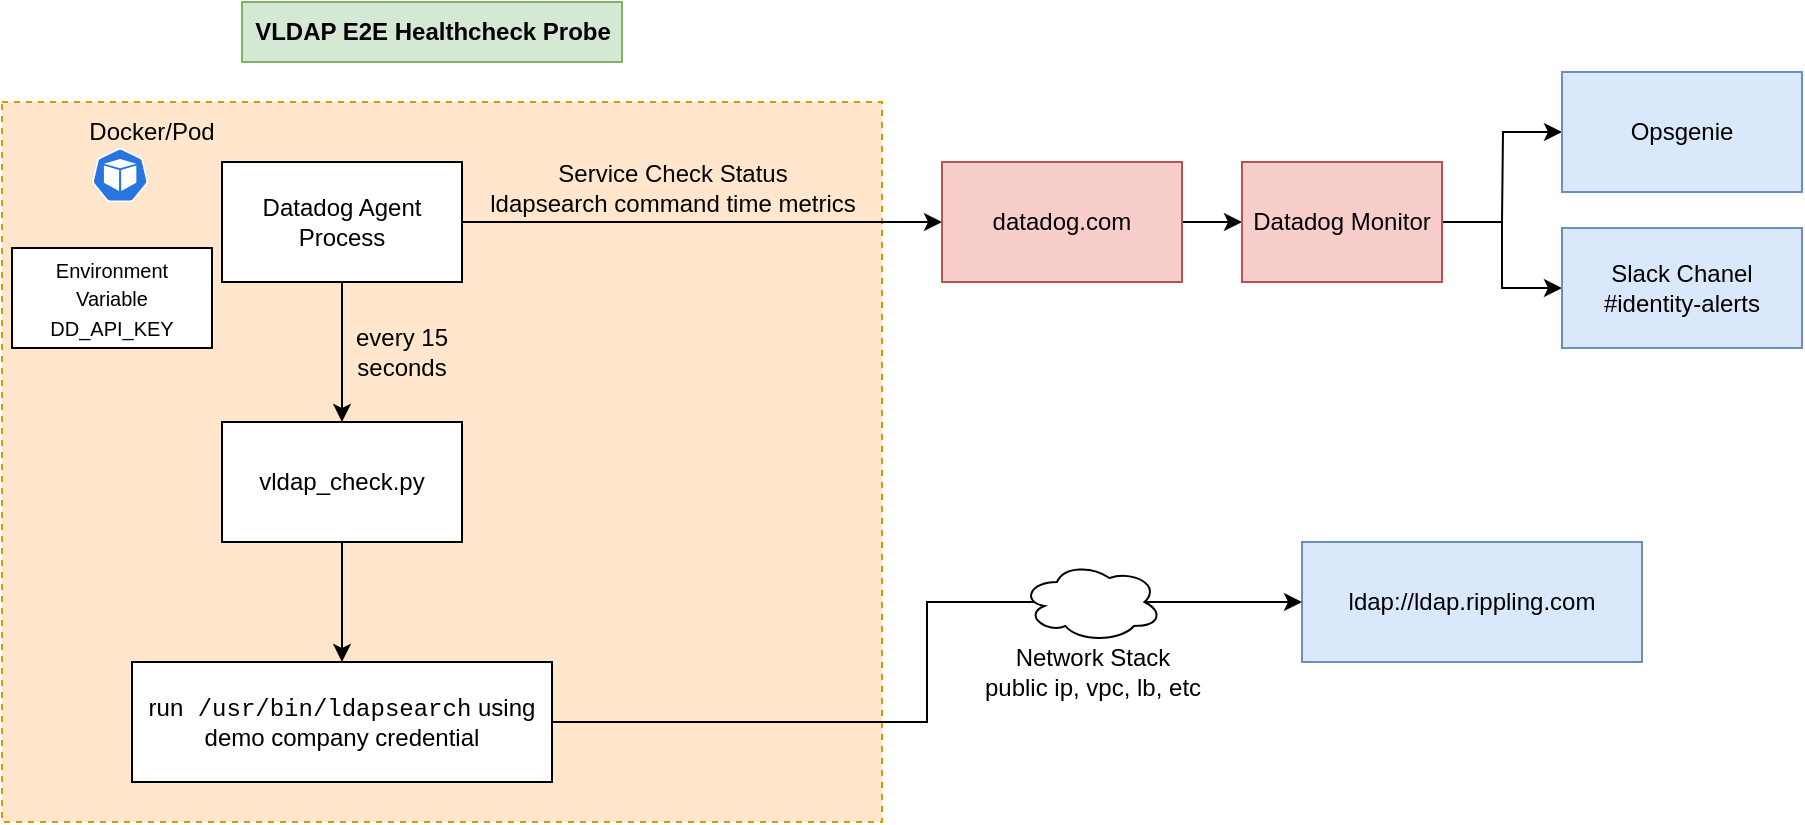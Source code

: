 <mxfile version="24.1.0" type="github">
  <diagram name="Page-1" id="IXOwa5u7tvY8ER5TmXED">
    <mxGraphModel dx="1242" dy="785" grid="1" gridSize="10" guides="1" tooltips="1" connect="1" arrows="1" fold="1" page="1" pageScale="1" pageWidth="850" pageHeight="1100" math="0" shadow="0">
      <root>
        <mxCell id="0" />
        <mxCell id="1" parent="0" />
        <mxCell id="2EK0B8S5NaB3dkxQZvBO-2" value="" style="rounded=0;whiteSpace=wrap;html=1;dashed=1;fillColor=#ffe6cc;strokeColor=#d79b00;" vertex="1" parent="1">
          <mxGeometry x="140" y="180" width="440" height="360" as="geometry" />
        </mxCell>
        <mxCell id="2EK0B8S5NaB3dkxQZvBO-3" value="VLDAP E2E Healthcheck Probe" style="text;html=1;align=center;verticalAlign=middle;resizable=0;points=[];autosize=1;strokeColor=#82b366;fillColor=#d5e8d4;fontStyle=1" vertex="1" parent="1">
          <mxGeometry x="260" y="130" width="190" height="30" as="geometry" />
        </mxCell>
        <mxCell id="2EK0B8S5NaB3dkxQZvBO-8" style="edgeStyle=orthogonalEdgeStyle;rounded=0;orthogonalLoop=1;jettySize=auto;html=1;" edge="1" parent="1" source="2EK0B8S5NaB3dkxQZvBO-4" target="2EK0B8S5NaB3dkxQZvBO-5">
          <mxGeometry relative="1" as="geometry" />
        </mxCell>
        <mxCell id="2EK0B8S5NaB3dkxQZvBO-10" style="edgeStyle=orthogonalEdgeStyle;rounded=0;orthogonalLoop=1;jettySize=auto;html=1;entryX=0;entryY=0.5;entryDx=0;entryDy=0;" edge="1" parent="1" source="2EK0B8S5NaB3dkxQZvBO-4" target="2EK0B8S5NaB3dkxQZvBO-9">
          <mxGeometry relative="1" as="geometry" />
        </mxCell>
        <mxCell id="2EK0B8S5NaB3dkxQZvBO-4" value="Datadog Agent Process" style="rounded=0;whiteSpace=wrap;html=1;" vertex="1" parent="1">
          <mxGeometry x="250" y="210" width="120" height="60" as="geometry" />
        </mxCell>
        <mxCell id="2EK0B8S5NaB3dkxQZvBO-14" style="edgeStyle=orthogonalEdgeStyle;rounded=0;orthogonalLoop=1;jettySize=auto;html=1;" edge="1" parent="1" source="2EK0B8S5NaB3dkxQZvBO-5" target="2EK0B8S5NaB3dkxQZvBO-12">
          <mxGeometry relative="1" as="geometry" />
        </mxCell>
        <mxCell id="2EK0B8S5NaB3dkxQZvBO-5" value="vldap_check.py" style="rounded=0;whiteSpace=wrap;html=1;" vertex="1" parent="1">
          <mxGeometry x="250" y="340" width="120" height="60" as="geometry" />
        </mxCell>
        <mxCell id="2EK0B8S5NaB3dkxQZvBO-6" value="ldap://ldap.rippling.com" style="rounded=0;whiteSpace=wrap;html=1;fillColor=#dae8fc;strokeColor=#6c8ebf;" vertex="1" parent="1">
          <mxGeometry x="790" y="400" width="170" height="60" as="geometry" />
        </mxCell>
        <mxCell id="2EK0B8S5NaB3dkxQZvBO-22" value="" style="edgeStyle=orthogonalEdgeStyle;rounded=0;orthogonalLoop=1;jettySize=auto;html=1;" edge="1" parent="1" source="2EK0B8S5NaB3dkxQZvBO-9" target="2EK0B8S5NaB3dkxQZvBO-19">
          <mxGeometry relative="1" as="geometry" />
        </mxCell>
        <mxCell id="2EK0B8S5NaB3dkxQZvBO-9" value="datadog.com" style="rounded=0;whiteSpace=wrap;html=1;fillColor=#f8cecc;strokeColor=#b85450;" vertex="1" parent="1">
          <mxGeometry x="610" y="210" width="120" height="60" as="geometry" />
        </mxCell>
        <mxCell id="2EK0B8S5NaB3dkxQZvBO-11" value="Service Check Status&lt;br&gt;ldapsearch command time metrics" style="text;html=1;align=center;verticalAlign=middle;resizable=0;points=[];autosize=1;strokeColor=none;fillColor=none;" vertex="1" parent="1">
          <mxGeometry x="370" y="203" width="210" height="40" as="geometry" />
        </mxCell>
        <mxCell id="2EK0B8S5NaB3dkxQZvBO-16" style="edgeStyle=orthogonalEdgeStyle;rounded=0;orthogonalLoop=1;jettySize=auto;html=1;entryX=0;entryY=0.5;entryDx=0;entryDy=0;" edge="1" parent="1" source="2EK0B8S5NaB3dkxQZvBO-12" target="2EK0B8S5NaB3dkxQZvBO-6">
          <mxGeometry relative="1" as="geometry" />
        </mxCell>
        <mxCell id="2EK0B8S5NaB3dkxQZvBO-12" value="&lt;div&gt;run&lt;font face=&quot;Courier New&quot;&gt; /usr/bin/ldapsearch&lt;/font&gt; using&lt;br&gt;demo company credential&lt;/div&gt;" style="rounded=0;whiteSpace=wrap;html=1;" vertex="1" parent="1">
          <mxGeometry x="205" y="460" width="210" height="60" as="geometry" />
        </mxCell>
        <mxCell id="2EK0B8S5NaB3dkxQZvBO-17" value="every 15 seconds" style="text;html=1;align=center;verticalAlign=middle;whiteSpace=wrap;rounded=0;" vertex="1" parent="1">
          <mxGeometry x="310" y="290" width="60" height="30" as="geometry" />
        </mxCell>
        <mxCell id="2EK0B8S5NaB3dkxQZvBO-18" value="Docker/Pod" style="text;html=1;align=center;verticalAlign=middle;whiteSpace=wrap;rounded=0;" vertex="1" parent="1">
          <mxGeometry x="185" y="180" width="60" height="30" as="geometry" />
        </mxCell>
        <mxCell id="2EK0B8S5NaB3dkxQZvBO-23" value="" style="edgeStyle=orthogonalEdgeStyle;rounded=0;orthogonalLoop=1;jettySize=auto;html=1;" edge="1" parent="1" source="2EK0B8S5NaB3dkxQZvBO-19" target="2EK0B8S5NaB3dkxQZvBO-21">
          <mxGeometry relative="1" as="geometry" />
        </mxCell>
        <mxCell id="2EK0B8S5NaB3dkxQZvBO-19" value="Datadog Monitor" style="rounded=0;whiteSpace=wrap;html=1;fillColor=#f8cecc;strokeColor=#b85450;" vertex="1" parent="1">
          <mxGeometry x="760" y="210" width="100" height="60" as="geometry" />
        </mxCell>
        <mxCell id="2EK0B8S5NaB3dkxQZvBO-24" style="edgeStyle=orthogonalEdgeStyle;rounded=0;orthogonalLoop=1;jettySize=auto;html=1;startArrow=classic;startFill=1;endArrow=none;endFill=0;" edge="1" parent="1" source="2EK0B8S5NaB3dkxQZvBO-20">
          <mxGeometry relative="1" as="geometry">
            <mxPoint x="890" y="240" as="targetPoint" />
          </mxGeometry>
        </mxCell>
        <mxCell id="2EK0B8S5NaB3dkxQZvBO-20" value="Opsgenie" style="rounded=0;whiteSpace=wrap;html=1;fillColor=#dae8fc;strokeColor=#6c8ebf;" vertex="1" parent="1">
          <mxGeometry x="920" y="165" width="120" height="60" as="geometry" />
        </mxCell>
        <mxCell id="2EK0B8S5NaB3dkxQZvBO-21" value="Slack Chanel&lt;br&gt;#identity-alerts" style="rounded=0;whiteSpace=wrap;html=1;fillColor=#dae8fc;strokeColor=#6c8ebf;" vertex="1" parent="1">
          <mxGeometry x="920" y="243" width="120" height="60" as="geometry" />
        </mxCell>
        <mxCell id="2EK0B8S5NaB3dkxQZvBO-25" value="" style="shape=image;html=1;verticalAlign=top;verticalLabelPosition=bottom;labelBackgroundColor=#ffffff;imageAspect=0;aspect=fixed;image=https://cdn2.iconfinder.com/data/icons/social-media-2285/512/1_Slack_colored_svg-128.png" vertex="1" parent="1">
          <mxGeometry x="880" y="290" width="30" height="30" as="geometry" />
        </mxCell>
        <mxCell id="2EK0B8S5NaB3dkxQZvBO-26" value="" style="aspect=fixed;sketch=0;html=1;dashed=0;whitespace=wrap;fillColor=#2875E2;strokeColor=#ffffff;points=[[0.005,0.63,0],[0.1,0.2,0],[0.9,0.2,0],[0.5,0,0],[0.995,0.63,0],[0.72,0.99,0],[0.5,1,0],[0.28,0.99,0]];shape=mxgraph.kubernetes.icon2;prIcon=pod" vertex="1" parent="1">
          <mxGeometry x="185" y="203" width="28.13" height="27" as="geometry" />
        </mxCell>
        <mxCell id="2EK0B8S5NaB3dkxQZvBO-27" value="" style="ellipse;shape=cloud;whiteSpace=wrap;html=1;" vertex="1" parent="1">
          <mxGeometry x="650" y="410" width="70" height="40" as="geometry" />
        </mxCell>
        <mxCell id="2EK0B8S5NaB3dkxQZvBO-28" value="Network Stack&lt;br&gt;public ip, vpc, lb, etc" style="text;html=1;align=center;verticalAlign=middle;resizable=0;points=[];autosize=1;strokeColor=none;fillColor=none;" vertex="1" parent="1">
          <mxGeometry x="620" y="445" width="130" height="40" as="geometry" />
        </mxCell>
        <mxCell id="2EK0B8S5NaB3dkxQZvBO-29" value="&lt;font style=&quot;font-size: 10px;&quot;&gt;Environment &lt;br&gt;Variable&lt;br&gt;DD_API_KEY&lt;/font&gt;" style="rounded=0;whiteSpace=wrap;html=1;" vertex="1" parent="1">
          <mxGeometry x="145" y="253" width="100" height="50" as="geometry" />
        </mxCell>
      </root>
    </mxGraphModel>
  </diagram>
</mxfile>
